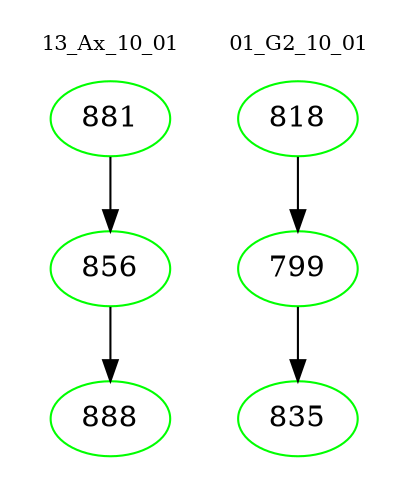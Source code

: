 digraph{
subgraph cluster_0 {
color = white
label = "13_Ax_10_01";
fontsize=10;
T0_881 [label="881", color="green"]
T0_881 -> T0_856 [color="black"]
T0_856 [label="856", color="green"]
T0_856 -> T0_888 [color="black"]
T0_888 [label="888", color="green"]
}
subgraph cluster_1 {
color = white
label = "01_G2_10_01";
fontsize=10;
T1_818 [label="818", color="green"]
T1_818 -> T1_799 [color="black"]
T1_799 [label="799", color="green"]
T1_799 -> T1_835 [color="black"]
T1_835 [label="835", color="green"]
}
}
